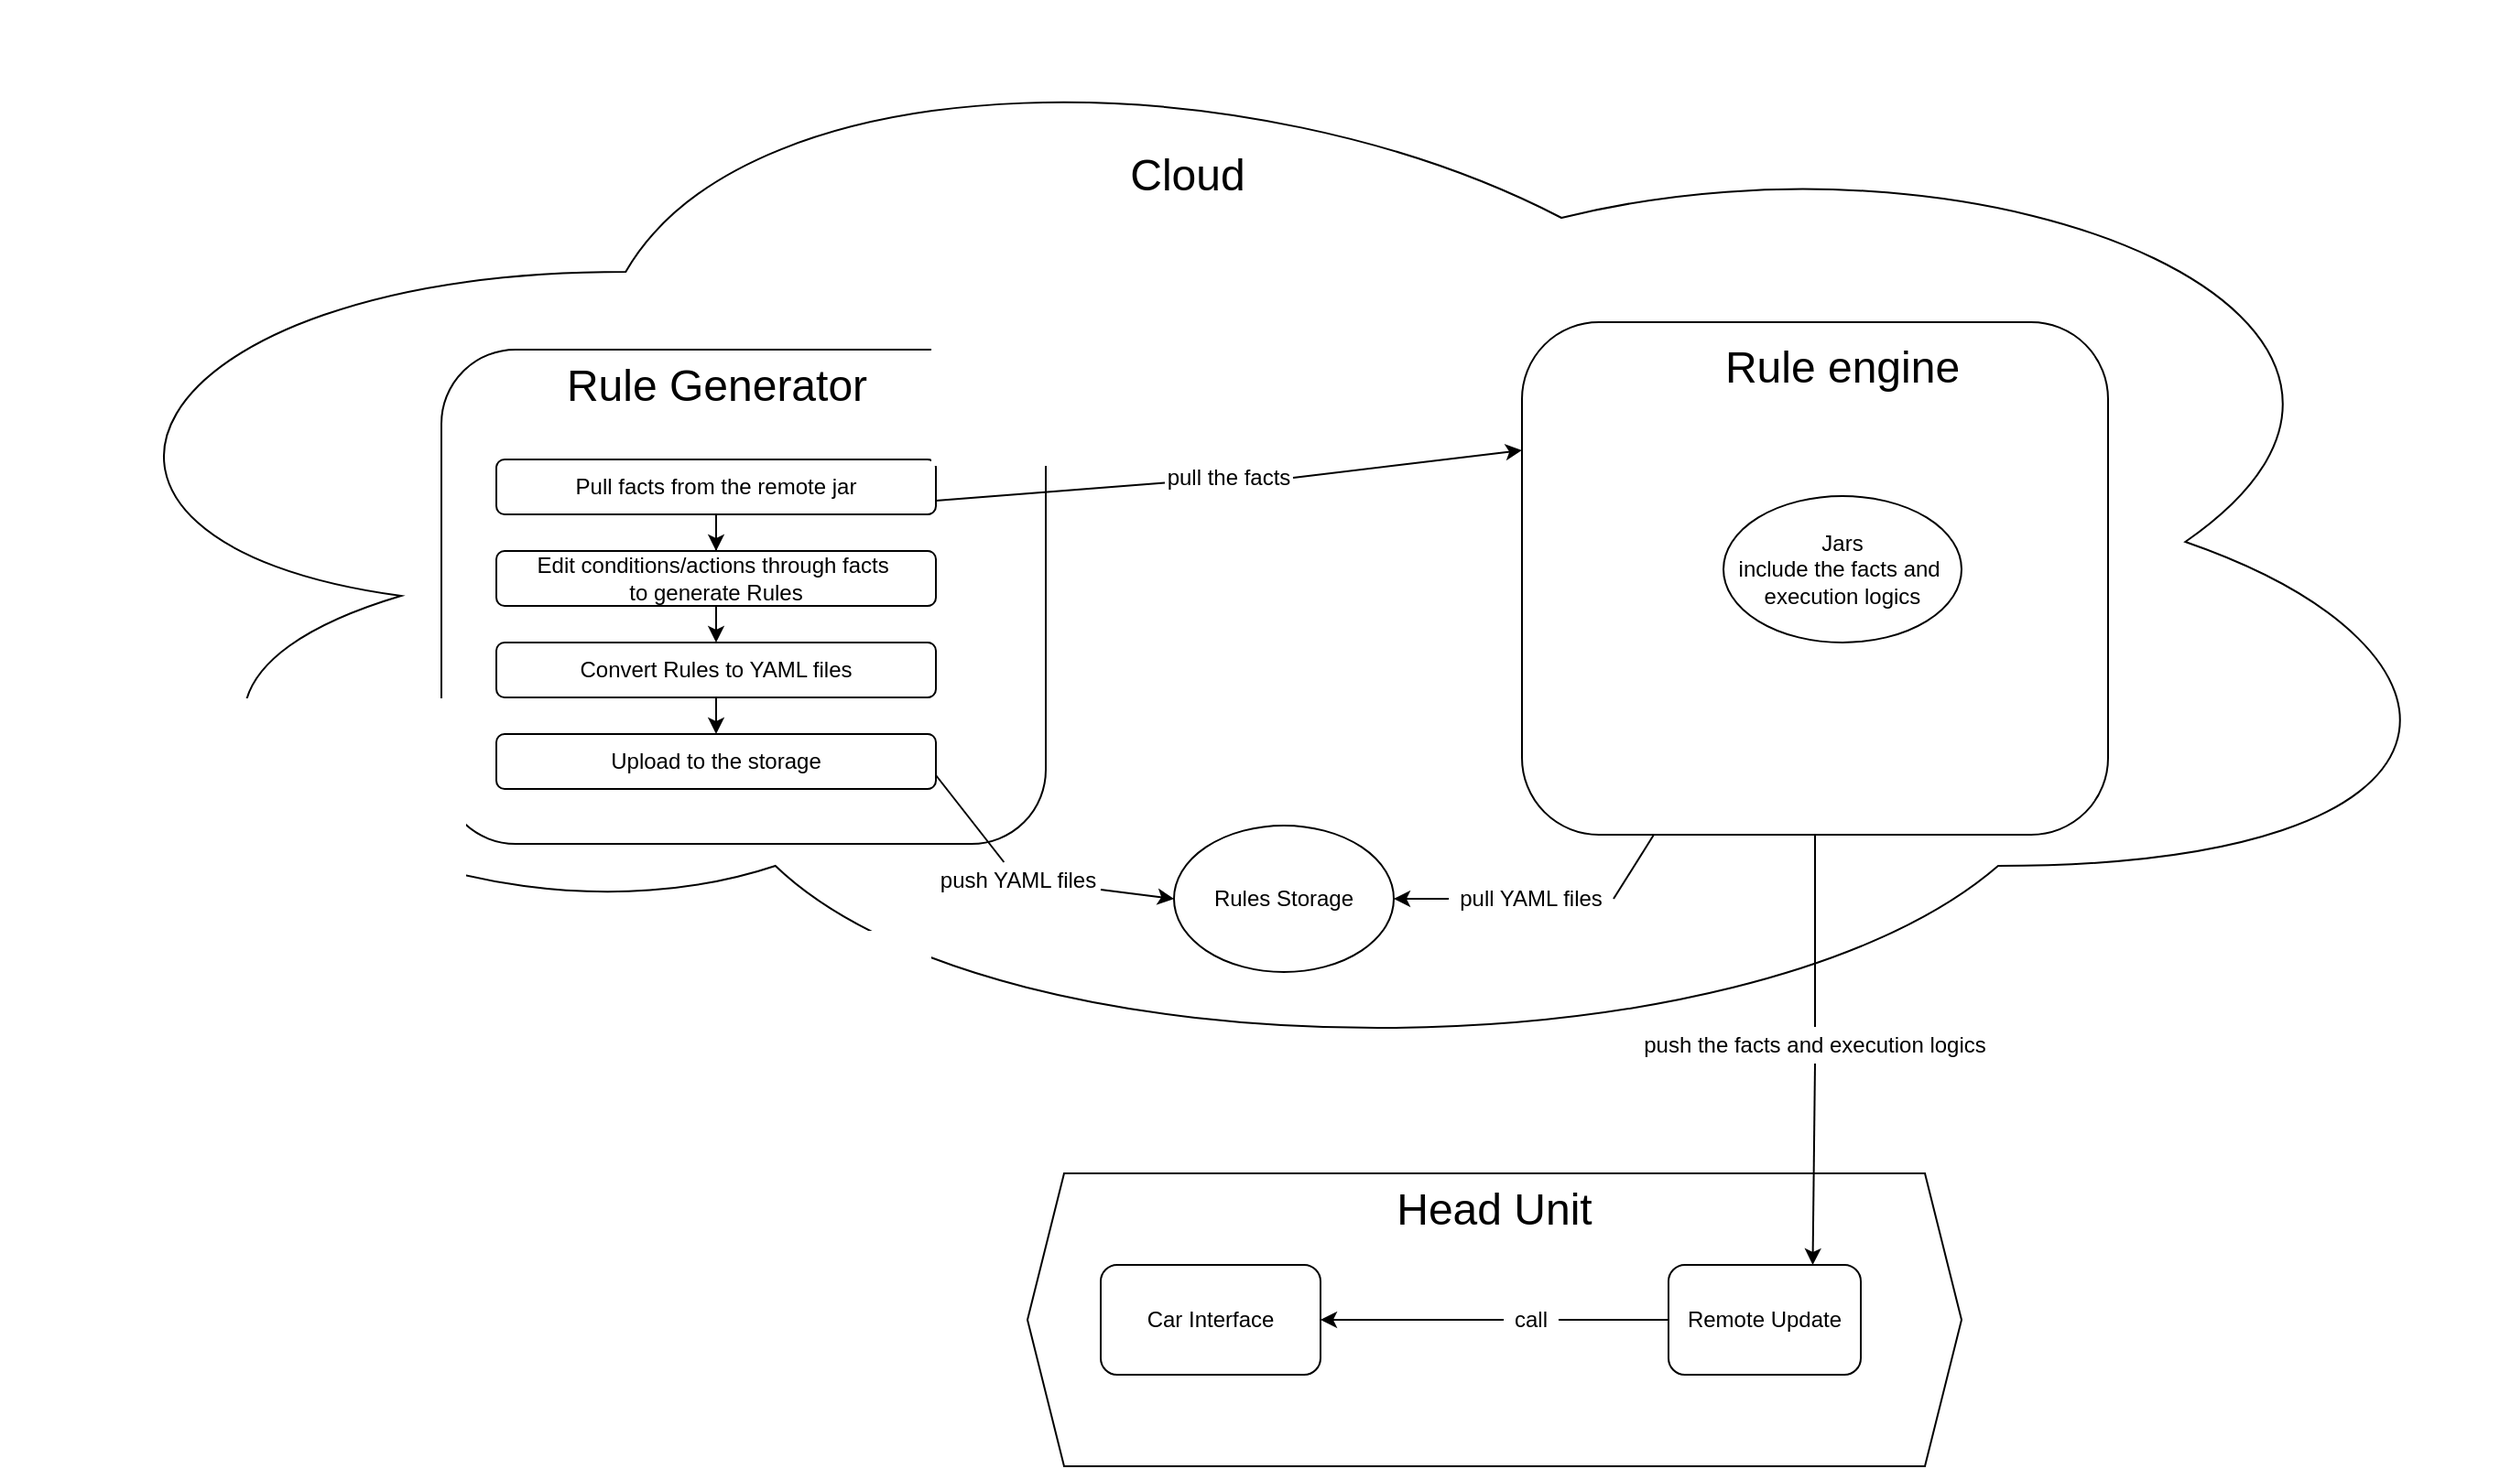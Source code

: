 <mxfile version="14.6.3" type="github">
  <diagram id="9peSq6l4eEjm_6dnP8N0" name="Page-1">
    <mxGraphModel dx="4722" dy="5443" grid="1" gridSize="10" guides="1" tooltips="1" connect="1" arrows="1" fold="1" page="1" pageScale="1" pageWidth="3300" pageHeight="4681" math="0" shadow="0">
      <root>
        <mxCell id="0" />
        <mxCell id="1" parent="0" />
        <mxCell id="ug51U8YEFD2PKiBrwO0X-4" value="" style="shape=hexagon;perimeter=hexagonPerimeter2;whiteSpace=wrap;html=1;fixedSize=1;" vertex="1" parent="1">
          <mxGeometry x="330" y="570" width="510" height="160" as="geometry" />
        </mxCell>
        <mxCell id="ug51U8YEFD2PKiBrwO0X-8" value="" style="ellipse;shape=cloud;whiteSpace=wrap;html=1;fillOpacity=100;" vertex="1" parent="1">
          <mxGeometry x="-230" y="-70" width="1362.5" height="590" as="geometry" />
        </mxCell>
        <mxCell id="ug51U8YEFD2PKiBrwO0X-9" value="Cloud" style="text;html=1;strokeColor=none;fillColor=none;align=center;verticalAlign=middle;whiteSpace=wrap;rounded=0;fontSize=24;" vertex="1" parent="1">
          <mxGeometry x="360" y="-10" width="115" height="70" as="geometry" />
        </mxCell>
        <mxCell id="ug51U8YEFD2PKiBrwO0X-10" value="" style="rounded=1;whiteSpace=wrap;html=1;" vertex="1" parent="1">
          <mxGeometry x="10" y="120" width="330" height="270" as="geometry" />
        </mxCell>
        <mxCell id="ug51U8YEFD2PKiBrwO0X-12" value="" style="endArrow=classic;html=1;entryX=0.75;entryY=0;entryDx=0;entryDy=0;exitX=0.5;exitY=1;exitDx=0;exitDy=0;startArrow=none;" edge="1" parent="1" source="ug51U8YEFD2PKiBrwO0X-6" target="ug51U8YEFD2PKiBrwO0X-58">
          <mxGeometry width="50" height="50" relative="1" as="geometry">
            <mxPoint x="880" y="200" as="sourcePoint" />
            <mxPoint x="690" y="641.46" as="targetPoint" />
          </mxGeometry>
        </mxCell>
        <mxCell id="ug51U8YEFD2PKiBrwO0X-6" value="push the facts and execution logics" style="text;html=1;strokeColor=none;fillColor=none;align=center;verticalAlign=middle;whiteSpace=wrap;rounded=0;" vertex="1" parent="1">
          <mxGeometry x="665" y="490" width="190" height="20" as="geometry" />
        </mxCell>
        <mxCell id="ug51U8YEFD2PKiBrwO0X-13" value="" style="endArrow=none;html=1;entryX=0.5;entryY=0;entryDx=0;entryDy=0;exitX=0.5;exitY=1;exitDx=0;exitDy=0;" edge="1" parent="1" source="ug51U8YEFD2PKiBrwO0X-43" target="ug51U8YEFD2PKiBrwO0X-6">
          <mxGeometry width="50" height="50" relative="1" as="geometry">
            <mxPoint x="880" y="200" as="sourcePoint" />
            <mxPoint x="680" y="640" as="targetPoint" />
          </mxGeometry>
        </mxCell>
        <mxCell id="ug51U8YEFD2PKiBrwO0X-27" value="" style="endArrow=classic;html=1;fontSize=12;exitX=1;exitY=0.5;exitDx=0;exitDy=0;startArrow=none;entryX=0;entryY=0.25;entryDx=0;entryDy=0;" edge="1" parent="1" source="ug51U8YEFD2PKiBrwO0X-18" target="ug51U8YEFD2PKiBrwO0X-43">
          <mxGeometry width="50" height="50" relative="1" as="geometry">
            <mxPoint x="700" y="380" as="sourcePoint" />
            <mxPoint x="750" y="330" as="targetPoint" />
          </mxGeometry>
        </mxCell>
        <mxCell id="ug51U8YEFD2PKiBrwO0X-18" value="pull the facts" style="text;html=1;strokeColor=none;fillColor=none;align=center;verticalAlign=middle;whiteSpace=wrap;rounded=0;fontSize=12;" vertex="1" parent="1">
          <mxGeometry x="405" y="180" width="70" height="20" as="geometry" />
        </mxCell>
        <mxCell id="ug51U8YEFD2PKiBrwO0X-28" value="" style="endArrow=none;html=1;fontSize=12;exitX=1;exitY=0.75;exitDx=0;exitDy=0;" edge="1" parent="1" source="ug51U8YEFD2PKiBrwO0X-34" target="ug51U8YEFD2PKiBrwO0X-18">
          <mxGeometry width="50" height="50" relative="1" as="geometry">
            <mxPoint x="620" y="135" as="sourcePoint" />
            <mxPoint x="860.023" y="138.935" as="targetPoint" />
          </mxGeometry>
        </mxCell>
        <mxCell id="ug51U8YEFD2PKiBrwO0X-29" value="&lt;span style=&quot;font-size: 24px&quot;&gt;Rule Generator&lt;/span&gt;" style="text;html=1;strokeColor=none;fillColor=none;align=center;verticalAlign=middle;whiteSpace=wrap;rounded=0;fontSize=12;" vertex="1" parent="1">
          <mxGeometry x="62.5" y="130" width="195" height="20" as="geometry" />
        </mxCell>
        <mxCell id="ug51U8YEFD2PKiBrwO0X-40" style="edgeStyle=orthogonalEdgeStyle;rounded=0;orthogonalLoop=1;jettySize=auto;html=1;exitX=0.5;exitY=1;exitDx=0;exitDy=0;entryX=0.5;entryY=0;entryDx=0;entryDy=0;fontSize=12;" edge="1" parent="1" source="ug51U8YEFD2PKiBrwO0X-30" target="ug51U8YEFD2PKiBrwO0X-39">
          <mxGeometry relative="1" as="geometry" />
        </mxCell>
        <mxCell id="ug51U8YEFD2PKiBrwO0X-30" value="Edit conditions/actions through facts&amp;nbsp;&lt;br&gt;to generate Rules" style="rounded=1;whiteSpace=wrap;html=1;fontSize=12;" vertex="1" parent="1">
          <mxGeometry x="40" y="230" width="240" height="30" as="geometry" />
        </mxCell>
        <mxCell id="ug51U8YEFD2PKiBrwO0X-35" value="" style="edgeStyle=orthogonalEdgeStyle;rounded=0;orthogonalLoop=1;jettySize=auto;html=1;fontSize=12;" edge="1" parent="1" source="ug51U8YEFD2PKiBrwO0X-34" target="ug51U8YEFD2PKiBrwO0X-30">
          <mxGeometry relative="1" as="geometry" />
        </mxCell>
        <mxCell id="ug51U8YEFD2PKiBrwO0X-34" value="Pull facts from the remote jar" style="rounded=1;whiteSpace=wrap;html=1;fontSize=12;" vertex="1" parent="1">
          <mxGeometry x="40" y="180" width="240" height="30" as="geometry" />
        </mxCell>
        <mxCell id="ug51U8YEFD2PKiBrwO0X-42" style="edgeStyle=orthogonalEdgeStyle;rounded=0;orthogonalLoop=1;jettySize=auto;html=1;exitX=0.5;exitY=1;exitDx=0;exitDy=0;entryX=0.5;entryY=0;entryDx=0;entryDy=0;fontSize=12;" edge="1" parent="1" source="ug51U8YEFD2PKiBrwO0X-39" target="ug51U8YEFD2PKiBrwO0X-41">
          <mxGeometry relative="1" as="geometry" />
        </mxCell>
        <mxCell id="ug51U8YEFD2PKiBrwO0X-39" value="Convert Rules to YAML files" style="rounded=1;whiteSpace=wrap;html=1;fontSize=12;" vertex="1" parent="1">
          <mxGeometry x="40" y="280" width="240" height="30" as="geometry" />
        </mxCell>
        <mxCell id="ug51U8YEFD2PKiBrwO0X-41" value="Upload to the storage" style="rounded=1;whiteSpace=wrap;html=1;fontSize=12;" vertex="1" parent="1">
          <mxGeometry x="40" y="330" width="240" height="30" as="geometry" />
        </mxCell>
        <mxCell id="ug51U8YEFD2PKiBrwO0X-43" value="" style="rounded=1;whiteSpace=wrap;html=1;fontSize=12;" vertex="1" parent="1">
          <mxGeometry x="600" y="105" width="320" height="280" as="geometry" />
        </mxCell>
        <mxCell id="ug51U8YEFD2PKiBrwO0X-44" value="Rule engine" style="text;html=1;strokeColor=none;fillColor=none;align=center;verticalAlign=middle;whiteSpace=wrap;rounded=0;fontSize=24;" vertex="1" parent="1">
          <mxGeometry x="650" y="120" width="250" height="20" as="geometry" />
        </mxCell>
        <mxCell id="ug51U8YEFD2PKiBrwO0X-45" value="Jars&lt;br&gt;include the facts and&amp;nbsp;&lt;br&gt;execution logics" style="ellipse;whiteSpace=wrap;html=1;" vertex="1" parent="1">
          <mxGeometry x="710" y="200" width="130" height="80" as="geometry" />
        </mxCell>
        <mxCell id="ug51U8YEFD2PKiBrwO0X-49" value="" style="endArrow=classic;html=1;fontSize=24;exitX=1;exitY=0.75;exitDx=0;exitDy=0;startArrow=none;entryX=0;entryY=0.5;entryDx=0;entryDy=0;" edge="1" parent="1" source="ug51U8YEFD2PKiBrwO0X-50" target="ug51U8YEFD2PKiBrwO0X-53">
          <mxGeometry width="50" height="50" relative="1" as="geometry">
            <mxPoint x="460" y="330" as="sourcePoint" />
            <mxPoint x="510" y="280" as="targetPoint" />
          </mxGeometry>
        </mxCell>
        <mxCell id="ug51U8YEFD2PKiBrwO0X-50" value="push YAML files" style="text;html=1;strokeColor=none;fillColor=none;align=center;verticalAlign=middle;whiteSpace=wrap;rounded=0;fontSize=12;" vertex="1" parent="1">
          <mxGeometry x="280" y="400" width="90" height="20" as="geometry" />
        </mxCell>
        <mxCell id="ug51U8YEFD2PKiBrwO0X-51" value="" style="endArrow=none;html=1;fontSize=24;exitX=1;exitY=0.75;exitDx=0;exitDy=0;" edge="1" parent="1" source="ug51U8YEFD2PKiBrwO0X-41" target="ug51U8YEFD2PKiBrwO0X-50">
          <mxGeometry width="50" height="50" relative="1" as="geometry">
            <mxPoint x="280" y="352.5" as="sourcePoint" />
            <mxPoint x="600" y="280.833" as="targetPoint" />
          </mxGeometry>
        </mxCell>
        <mxCell id="ug51U8YEFD2PKiBrwO0X-53" value="Rules Storage" style="ellipse;whiteSpace=wrap;html=1;fontSize=12;" vertex="1" parent="1">
          <mxGeometry x="410" y="380" width="120" height="80" as="geometry" />
        </mxCell>
        <mxCell id="ug51U8YEFD2PKiBrwO0X-54" value="" style="endArrow=classic;html=1;fontSize=12;entryX=1;entryY=0.5;entryDx=0;entryDy=0;startArrow=none;" edge="1" parent="1" source="ug51U8YEFD2PKiBrwO0X-55" target="ug51U8YEFD2PKiBrwO0X-53">
          <mxGeometry width="50" height="50" relative="1" as="geometry">
            <mxPoint x="460" y="220" as="sourcePoint" />
            <mxPoint x="510" y="170" as="targetPoint" />
          </mxGeometry>
        </mxCell>
        <mxCell id="ug51U8YEFD2PKiBrwO0X-55" value="pull YAML files" style="text;html=1;strokeColor=none;fillColor=none;align=center;verticalAlign=middle;whiteSpace=wrap;rounded=0;fontSize=12;" vertex="1" parent="1">
          <mxGeometry x="560" y="410" width="90" height="20" as="geometry" />
        </mxCell>
        <mxCell id="ug51U8YEFD2PKiBrwO0X-56" value="" style="endArrow=none;html=1;fontSize=12;entryX=1;entryY=0.5;entryDx=0;entryDy=0;" edge="1" parent="1" source="ug51U8YEFD2PKiBrwO0X-43" target="ug51U8YEFD2PKiBrwO0X-55">
          <mxGeometry width="50" height="50" relative="1" as="geometry">
            <mxPoint x="600" y="370.957" as="sourcePoint" />
            <mxPoint x="525" y="430" as="targetPoint" />
          </mxGeometry>
        </mxCell>
        <mxCell id="ug51U8YEFD2PKiBrwO0X-57" value="Head Unit" style="text;html=1;strokeColor=none;fillColor=none;align=center;verticalAlign=middle;whiteSpace=wrap;rounded=0;fontSize=24;" vertex="1" parent="1">
          <mxGeometry x="530" y="580" width="110" height="20" as="geometry" />
        </mxCell>
        <mxCell id="ug51U8YEFD2PKiBrwO0X-61" style="edgeStyle=orthogonalEdgeStyle;rounded=0;orthogonalLoop=1;jettySize=auto;html=1;entryX=1;entryY=0.5;entryDx=0;entryDy=0;fontSize=12;startArrow=none;" edge="1" parent="1" source="ug51U8YEFD2PKiBrwO0X-62" target="ug51U8YEFD2PKiBrwO0X-59">
          <mxGeometry relative="1" as="geometry" />
        </mxCell>
        <mxCell id="ug51U8YEFD2PKiBrwO0X-58" value="&lt;font style=&quot;font-size: 12px&quot;&gt;Remote Update&lt;/font&gt;" style="rounded=1;whiteSpace=wrap;html=1;fontSize=12;" vertex="1" parent="1">
          <mxGeometry x="680" y="620" width="105" height="60" as="geometry" />
        </mxCell>
        <mxCell id="ug51U8YEFD2PKiBrwO0X-59" value="&lt;font style=&quot;font-size: 12px&quot;&gt;Car Interface&lt;/font&gt;" style="rounded=1;whiteSpace=wrap;html=1;fontSize=12;" vertex="1" parent="1">
          <mxGeometry x="370" y="620" width="120" height="60" as="geometry" />
        </mxCell>
        <mxCell id="ug51U8YEFD2PKiBrwO0X-62" value="call" style="text;html=1;strokeColor=none;fillColor=none;align=center;verticalAlign=middle;whiteSpace=wrap;rounded=0;fontSize=12;" vertex="1" parent="1">
          <mxGeometry x="590" y="640" width="30" height="20" as="geometry" />
        </mxCell>
        <mxCell id="ug51U8YEFD2PKiBrwO0X-63" value="" style="edgeStyle=orthogonalEdgeStyle;rounded=0;orthogonalLoop=1;jettySize=auto;html=1;entryX=1;entryY=0.5;entryDx=0;entryDy=0;fontSize=12;endArrow=none;" edge="1" parent="1" source="ug51U8YEFD2PKiBrwO0X-58" target="ug51U8YEFD2PKiBrwO0X-62">
          <mxGeometry relative="1" as="geometry">
            <mxPoint x="680" y="650" as="sourcePoint" />
            <mxPoint x="490" y="650" as="targetPoint" />
          </mxGeometry>
        </mxCell>
      </root>
    </mxGraphModel>
  </diagram>
</mxfile>
